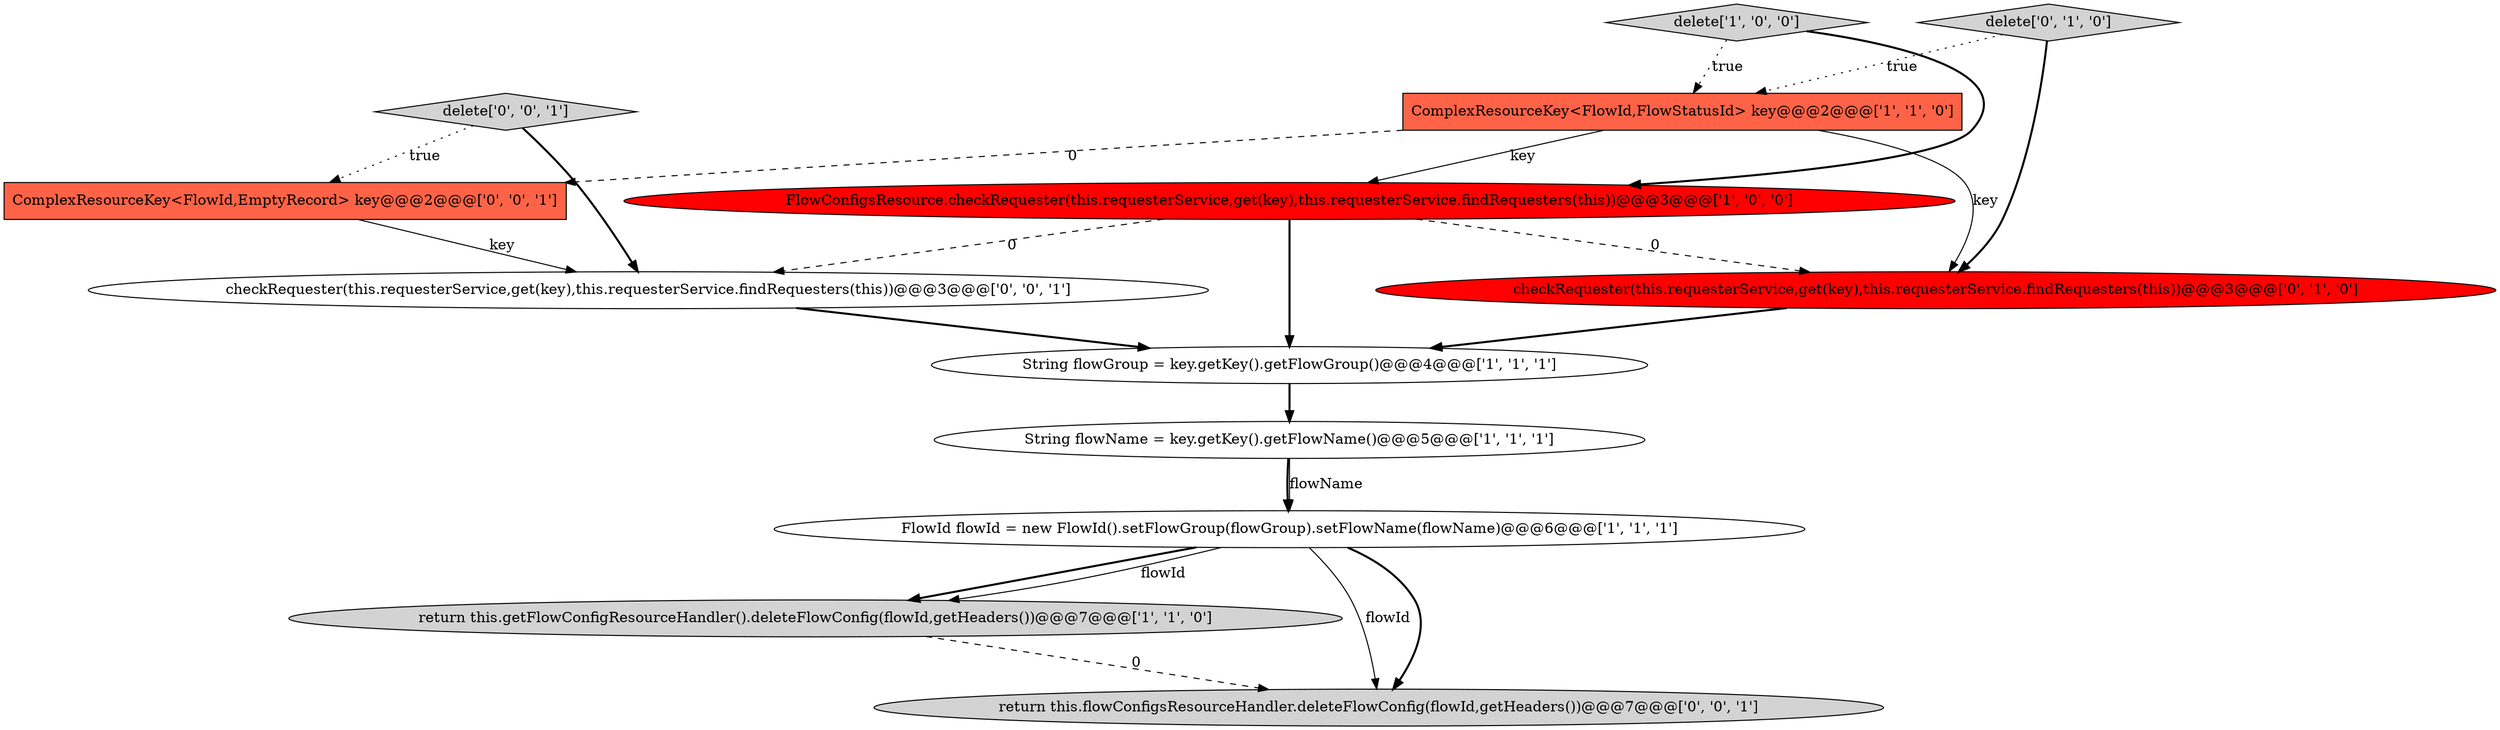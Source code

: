 digraph {
4 [style = filled, label = "return this.getFlowConfigResourceHandler().deleteFlowConfig(flowId,getHeaders())@@@7@@@['1', '1', '0']", fillcolor = lightgray, shape = ellipse image = "AAA0AAABBB1BBB"];
6 [style = filled, label = "delete['1', '0', '0']", fillcolor = lightgray, shape = diamond image = "AAA0AAABBB1BBB"];
9 [style = filled, label = "delete['0', '0', '1']", fillcolor = lightgray, shape = diamond image = "AAA0AAABBB3BBB"];
11 [style = filled, label = "return this.flowConfigsResourceHandler.deleteFlowConfig(flowId,getHeaders())@@@7@@@['0', '0', '1']", fillcolor = lightgray, shape = ellipse image = "AAA0AAABBB3BBB"];
1 [style = filled, label = "FlowConfigsResource.checkRequester(this.requesterService,get(key),this.requesterService.findRequesters(this))@@@3@@@['1', '0', '0']", fillcolor = red, shape = ellipse image = "AAA1AAABBB1BBB"];
2 [style = filled, label = "String flowGroup = key.getKey().getFlowGroup()@@@4@@@['1', '1', '1']", fillcolor = white, shape = ellipse image = "AAA0AAABBB1BBB"];
3 [style = filled, label = "FlowId flowId = new FlowId().setFlowGroup(flowGroup).setFlowName(flowName)@@@6@@@['1', '1', '1']", fillcolor = white, shape = ellipse image = "AAA0AAABBB1BBB"];
10 [style = filled, label = "ComplexResourceKey<FlowId,EmptyRecord> key@@@2@@@['0', '0', '1']", fillcolor = tomato, shape = box image = "AAA0AAABBB3BBB"];
12 [style = filled, label = "checkRequester(this.requesterService,get(key),this.requesterService.findRequesters(this))@@@3@@@['0', '0', '1']", fillcolor = white, shape = ellipse image = "AAA0AAABBB3BBB"];
5 [style = filled, label = "String flowName = key.getKey().getFlowName()@@@5@@@['1', '1', '1']", fillcolor = white, shape = ellipse image = "AAA0AAABBB1BBB"];
8 [style = filled, label = "checkRequester(this.requesterService,get(key),this.requesterService.findRequesters(this))@@@3@@@['0', '1', '0']", fillcolor = red, shape = ellipse image = "AAA1AAABBB2BBB"];
0 [style = filled, label = "ComplexResourceKey<FlowId,FlowStatusId> key@@@2@@@['1', '1', '0']", fillcolor = tomato, shape = box image = "AAA0AAABBB1BBB"];
7 [style = filled, label = "delete['0', '1', '0']", fillcolor = lightgray, shape = diamond image = "AAA0AAABBB2BBB"];
3->11 [style = solid, label="flowId"];
0->8 [style = solid, label="key"];
5->3 [style = bold, label=""];
0->1 [style = solid, label="key"];
3->11 [style = bold, label=""];
7->0 [style = dotted, label="true"];
7->8 [style = bold, label=""];
5->3 [style = solid, label="flowName"];
3->4 [style = bold, label=""];
0->10 [style = dashed, label="0"];
6->1 [style = bold, label=""];
1->12 [style = dashed, label="0"];
12->2 [style = bold, label=""];
8->2 [style = bold, label=""];
3->4 [style = solid, label="flowId"];
1->8 [style = dashed, label="0"];
1->2 [style = bold, label=""];
9->12 [style = bold, label=""];
6->0 [style = dotted, label="true"];
4->11 [style = dashed, label="0"];
9->10 [style = dotted, label="true"];
10->12 [style = solid, label="key"];
2->5 [style = bold, label=""];
}
